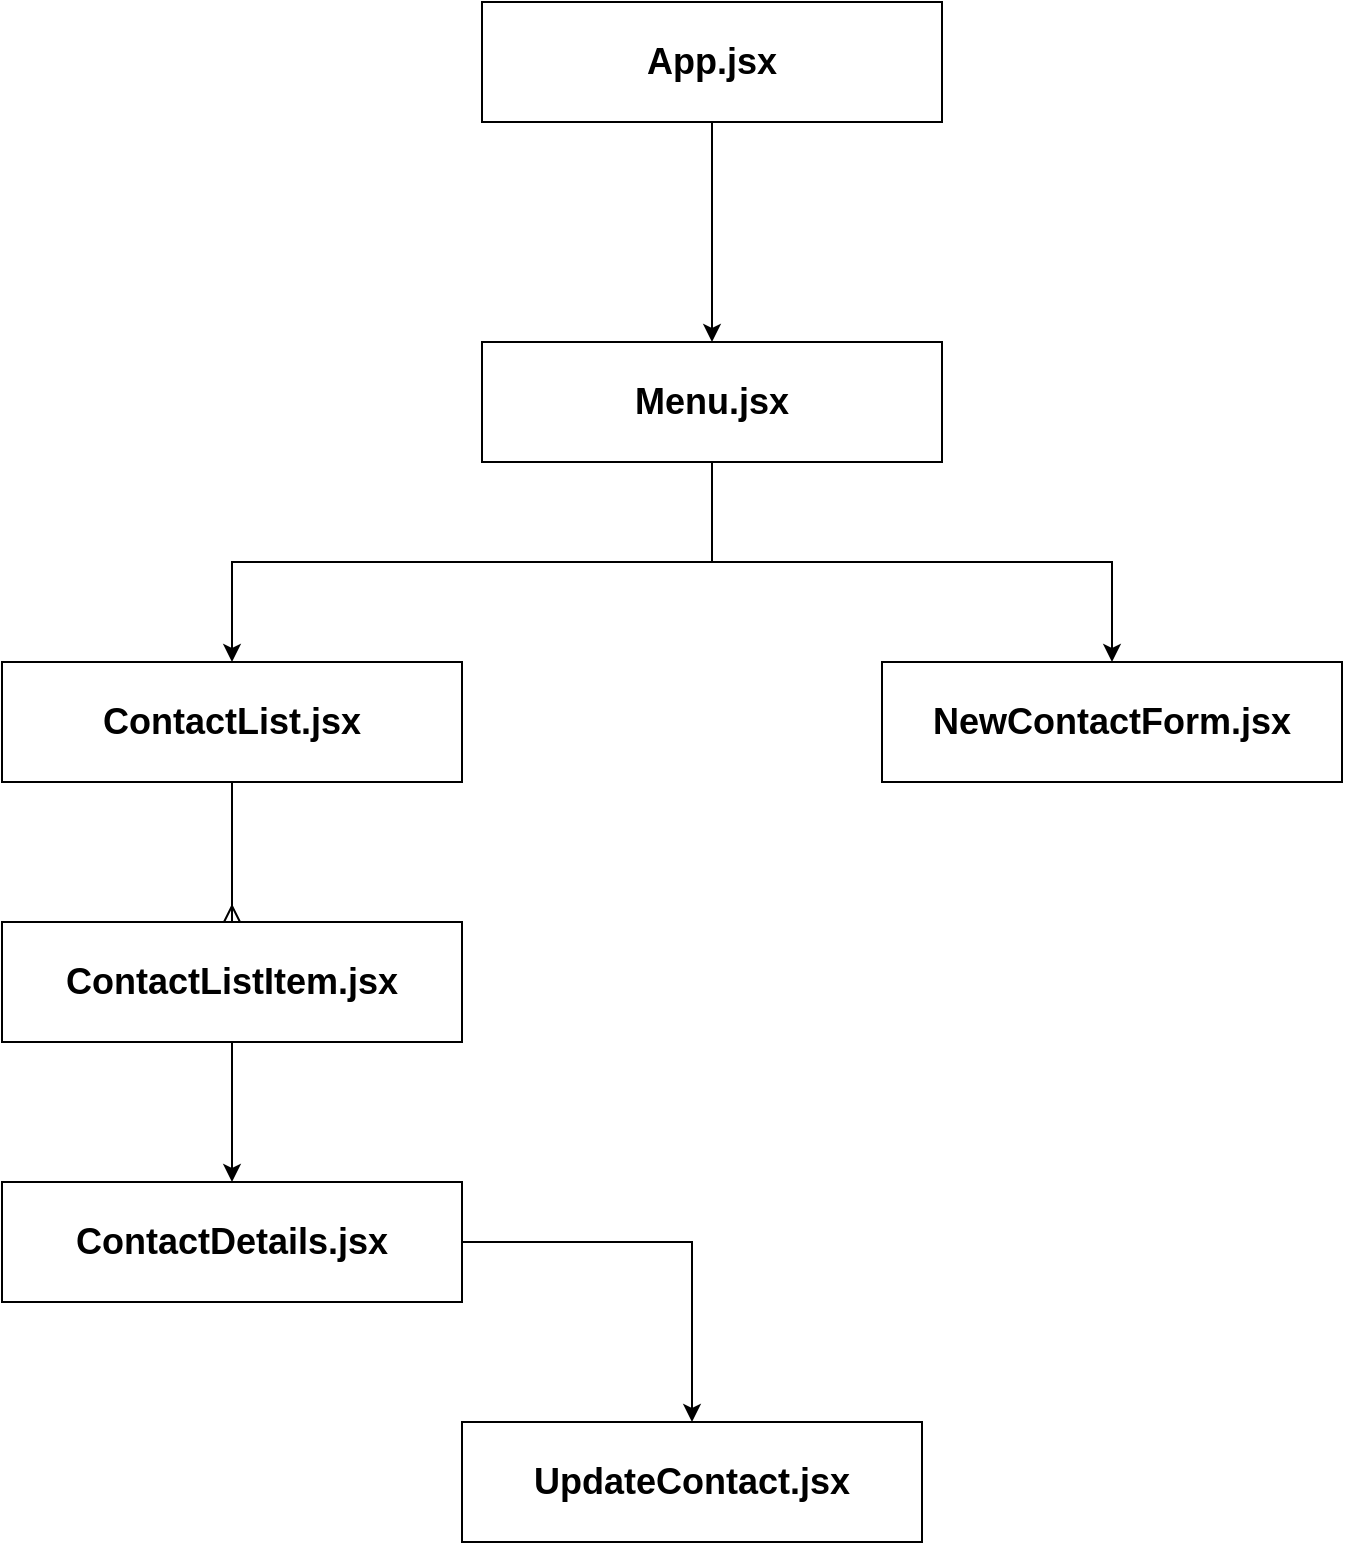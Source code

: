 <mxfile version="23.1.1" type="device">
  <diagram name="Page-1" id="5KLMY0ELgvUTj0Eln0es">
    <mxGraphModel dx="794" dy="1147" grid="1" gridSize="10" guides="1" tooltips="1" connect="1" arrows="1" fold="1" page="1" pageScale="1" pageWidth="850" pageHeight="1100" math="0" shadow="0">
      <root>
        <mxCell id="0" />
        <mxCell id="1" parent="0" />
        <mxCell id="HwVoPJ9knb5n41BW3D_v-7" style="edgeStyle=orthogonalEdgeStyle;rounded=0;orthogonalLoop=1;jettySize=auto;html=1;exitX=0.5;exitY=1;exitDx=0;exitDy=0;entryX=0.5;entryY=0;entryDx=0;entryDy=0;" edge="1" parent="1" source="HwVoPJ9knb5n41BW3D_v-1" target="HwVoPJ9knb5n41BW3D_v-9">
          <mxGeometry relative="1" as="geometry" />
        </mxCell>
        <mxCell id="HwVoPJ9knb5n41BW3D_v-1" value="&lt;h3&gt;&lt;b&gt;&lt;font style=&quot;font-size: 18px;&quot;&gt;App.jsx&lt;/font&gt;&lt;/b&gt;&lt;/h3&gt;" style="rounded=0;whiteSpace=wrap;html=1;" vertex="1" parent="1">
          <mxGeometry x="350" y="270" width="230" height="60" as="geometry" />
        </mxCell>
        <mxCell id="HwVoPJ9knb5n41BW3D_v-6" style="edgeStyle=orthogonalEdgeStyle;rounded=0;orthogonalLoop=1;jettySize=auto;html=1;exitX=0.5;exitY=1;exitDx=0;exitDy=0;endArrow=ERmany;endFill=0;" edge="1" parent="1" source="HwVoPJ9knb5n41BW3D_v-3" target="HwVoPJ9knb5n41BW3D_v-4">
          <mxGeometry relative="1" as="geometry" />
        </mxCell>
        <mxCell id="HwVoPJ9knb5n41BW3D_v-3" value="&lt;h3&gt;&lt;b&gt;&lt;font style=&quot;font-size: 18px;&quot;&gt;ContactList.jsx&lt;/font&gt;&lt;/b&gt;&lt;/h3&gt;" style="rounded=0;whiteSpace=wrap;html=1;" vertex="1" parent="1">
          <mxGeometry x="110" y="600" width="230" height="60" as="geometry" />
        </mxCell>
        <mxCell id="HwVoPJ9knb5n41BW3D_v-8" style="edgeStyle=orthogonalEdgeStyle;rounded=0;orthogonalLoop=1;jettySize=auto;html=1;exitX=0.5;exitY=1;exitDx=0;exitDy=0;" edge="1" parent="1" source="HwVoPJ9knb5n41BW3D_v-4" target="HwVoPJ9knb5n41BW3D_v-5">
          <mxGeometry relative="1" as="geometry" />
        </mxCell>
        <mxCell id="HwVoPJ9knb5n41BW3D_v-4" value="&lt;h3&gt;&lt;b&gt;&lt;font style=&quot;font-size: 18px;&quot;&gt;ContactListItem.jsx&lt;/font&gt;&lt;/b&gt;&lt;/h3&gt;" style="rounded=0;whiteSpace=wrap;html=1;" vertex="1" parent="1">
          <mxGeometry x="110" y="730" width="230" height="60" as="geometry" />
        </mxCell>
        <mxCell id="HwVoPJ9knb5n41BW3D_v-13" style="edgeStyle=orthogonalEdgeStyle;rounded=0;orthogonalLoop=1;jettySize=auto;html=1;exitX=1;exitY=0.5;exitDx=0;exitDy=0;entryX=0.5;entryY=0;entryDx=0;entryDy=0;" edge="1" parent="1" source="HwVoPJ9knb5n41BW3D_v-5" target="HwVoPJ9knb5n41BW3D_v-14">
          <mxGeometry relative="1" as="geometry">
            <mxPoint x="460" y="990" as="targetPoint" />
          </mxGeometry>
        </mxCell>
        <mxCell id="HwVoPJ9knb5n41BW3D_v-5" value="&lt;h3&gt;&lt;b&gt;&lt;font style=&quot;font-size: 18px;&quot;&gt;ContactDetails.jsx&lt;/font&gt;&lt;/b&gt;&lt;/h3&gt;" style="rounded=0;whiteSpace=wrap;html=1;" vertex="1" parent="1">
          <mxGeometry x="110" y="860" width="230" height="60" as="geometry" />
        </mxCell>
        <mxCell id="HwVoPJ9knb5n41BW3D_v-10" style="edgeStyle=orthogonalEdgeStyle;rounded=0;orthogonalLoop=1;jettySize=auto;html=1;exitX=0.5;exitY=1;exitDx=0;exitDy=0;" edge="1" parent="1" source="HwVoPJ9knb5n41BW3D_v-9" target="HwVoPJ9knb5n41BW3D_v-3">
          <mxGeometry relative="1" as="geometry" />
        </mxCell>
        <mxCell id="HwVoPJ9knb5n41BW3D_v-12" style="edgeStyle=orthogonalEdgeStyle;rounded=0;orthogonalLoop=1;jettySize=auto;html=1;exitX=0.5;exitY=1;exitDx=0;exitDy=0;" edge="1" parent="1" source="HwVoPJ9knb5n41BW3D_v-9" target="HwVoPJ9knb5n41BW3D_v-11">
          <mxGeometry relative="1" as="geometry" />
        </mxCell>
        <mxCell id="HwVoPJ9knb5n41BW3D_v-9" value="&lt;h3&gt;&lt;b&gt;&lt;font style=&quot;font-size: 18px;&quot;&gt;Menu.jsx&lt;/font&gt;&lt;/b&gt;&lt;/h3&gt;" style="rounded=0;whiteSpace=wrap;html=1;" vertex="1" parent="1">
          <mxGeometry x="350" y="440" width="230" height="60" as="geometry" />
        </mxCell>
        <mxCell id="HwVoPJ9knb5n41BW3D_v-11" value="&lt;h3&gt;&lt;b&gt;&lt;font style=&quot;font-size: 18px;&quot;&gt;NewContactForm.jsx&lt;/font&gt;&lt;/b&gt;&lt;/h3&gt;" style="rounded=0;whiteSpace=wrap;html=1;" vertex="1" parent="1">
          <mxGeometry x="550" y="600" width="230" height="60" as="geometry" />
        </mxCell>
        <mxCell id="HwVoPJ9knb5n41BW3D_v-14" value="&lt;h3&gt;&lt;b&gt;&lt;font style=&quot;font-size: 18px;&quot;&gt;UpdateContact.jsx&lt;/font&gt;&lt;/b&gt;&lt;/h3&gt;" style="rounded=0;whiteSpace=wrap;html=1;" vertex="1" parent="1">
          <mxGeometry x="340" y="980" width="230" height="60" as="geometry" />
        </mxCell>
      </root>
    </mxGraphModel>
  </diagram>
</mxfile>
